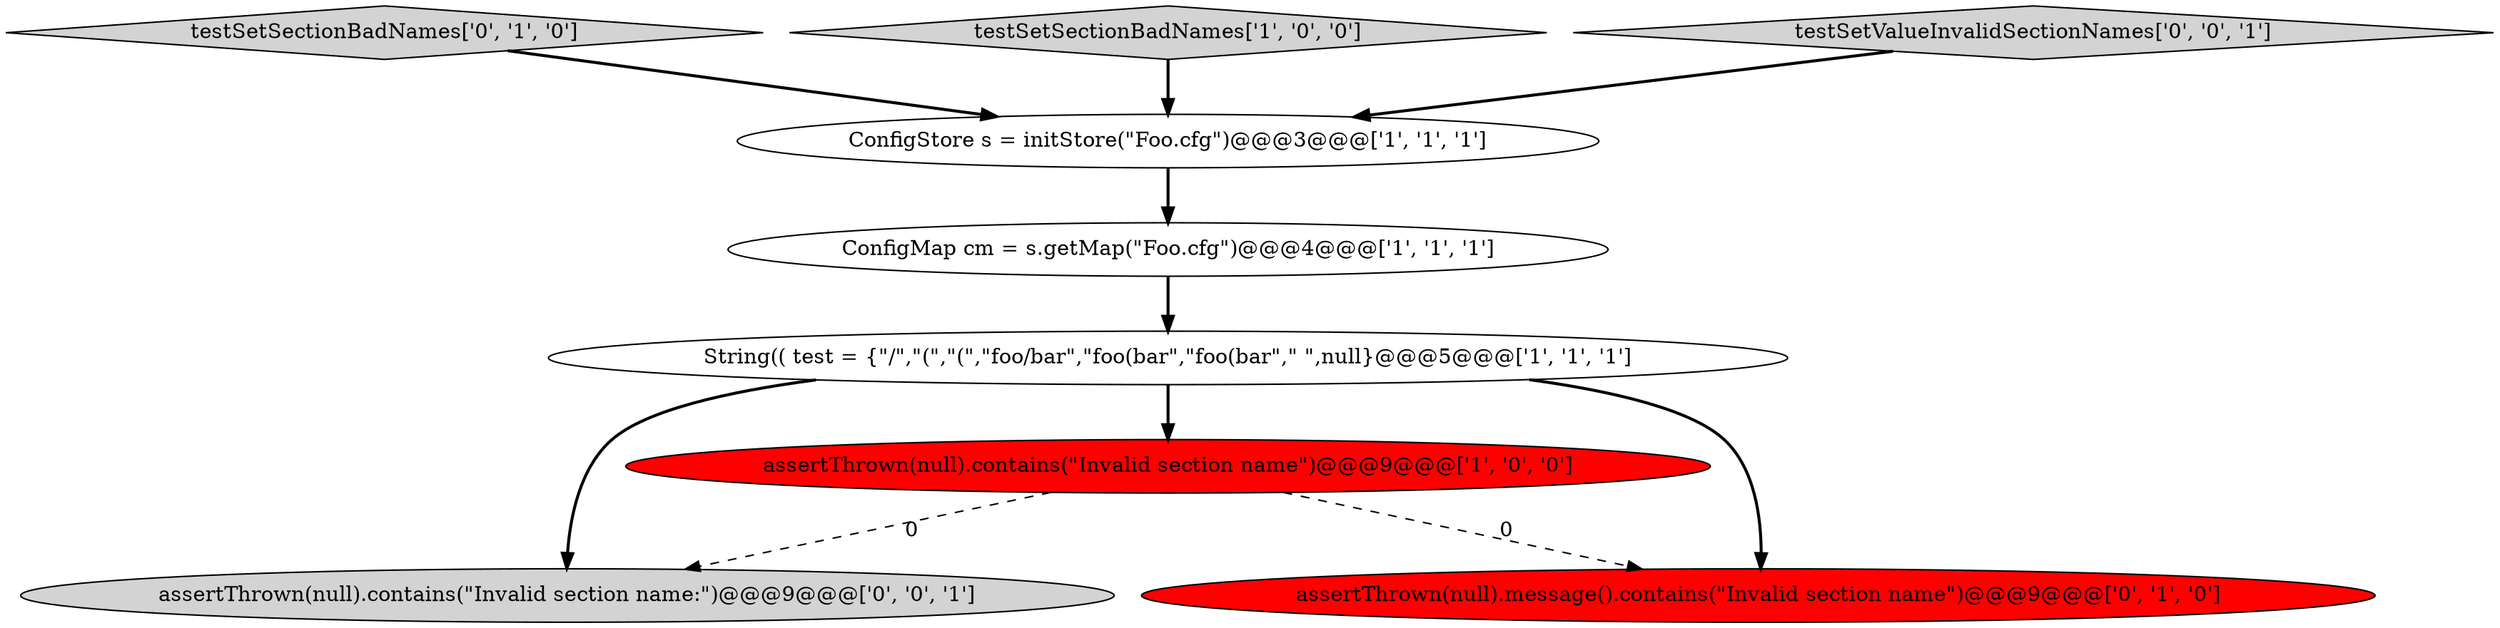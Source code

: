digraph {
4 [style = filled, label = "String(( test = {\"/\",\"(\",\"(\",\"foo/bar\",\"foo(bar\",\"foo(bar\",\" \",null}@@@5@@@['1', '1', '1']", fillcolor = white, shape = ellipse image = "AAA0AAABBB1BBB"];
0 [style = filled, label = "ConfigStore s = initStore(\"Foo.cfg\")@@@3@@@['1', '1', '1']", fillcolor = white, shape = ellipse image = "AAA0AAABBB1BBB"];
6 [style = filled, label = "testSetSectionBadNames['0', '1', '0']", fillcolor = lightgray, shape = diamond image = "AAA0AAABBB2BBB"];
7 [style = filled, label = "assertThrown(null).contains(\"Invalid section name:\")@@@9@@@['0', '0', '1']", fillcolor = lightgray, shape = ellipse image = "AAA0AAABBB3BBB"];
3 [style = filled, label = "testSetSectionBadNames['1', '0', '0']", fillcolor = lightgray, shape = diamond image = "AAA0AAABBB1BBB"];
5 [style = filled, label = "assertThrown(null).message().contains(\"Invalid section name\")@@@9@@@['0', '1', '0']", fillcolor = red, shape = ellipse image = "AAA1AAABBB2BBB"];
1 [style = filled, label = "assertThrown(null).contains(\"Invalid section name\")@@@9@@@['1', '0', '0']", fillcolor = red, shape = ellipse image = "AAA1AAABBB1BBB"];
8 [style = filled, label = "testSetValueInvalidSectionNames['0', '0', '1']", fillcolor = lightgray, shape = diamond image = "AAA0AAABBB3BBB"];
2 [style = filled, label = "ConfigMap cm = s.getMap(\"Foo.cfg\")@@@4@@@['1', '1', '1']", fillcolor = white, shape = ellipse image = "AAA0AAABBB1BBB"];
8->0 [style = bold, label=""];
4->1 [style = bold, label=""];
6->0 [style = bold, label=""];
1->5 [style = dashed, label="0"];
1->7 [style = dashed, label="0"];
2->4 [style = bold, label=""];
4->5 [style = bold, label=""];
4->7 [style = bold, label=""];
3->0 [style = bold, label=""];
0->2 [style = bold, label=""];
}
